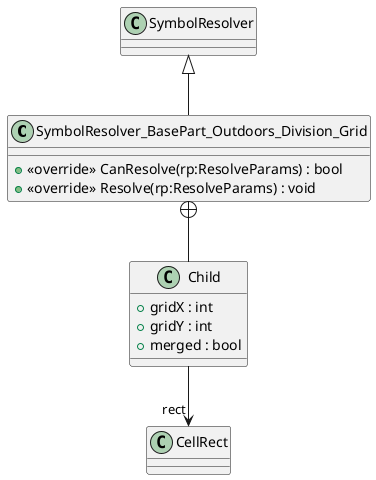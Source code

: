 @startuml
class SymbolResolver_BasePart_Outdoors_Division_Grid {
    + <<override>> CanResolve(rp:ResolveParams) : bool
    + <<override>> Resolve(rp:ResolveParams) : void
}
class Child {
    + gridX : int
    + gridY : int
    + merged : bool
}
SymbolResolver <|-- SymbolResolver_BasePart_Outdoors_Division_Grid
SymbolResolver_BasePart_Outdoors_Division_Grid +-- Child
Child --> "rect" CellRect
@enduml
